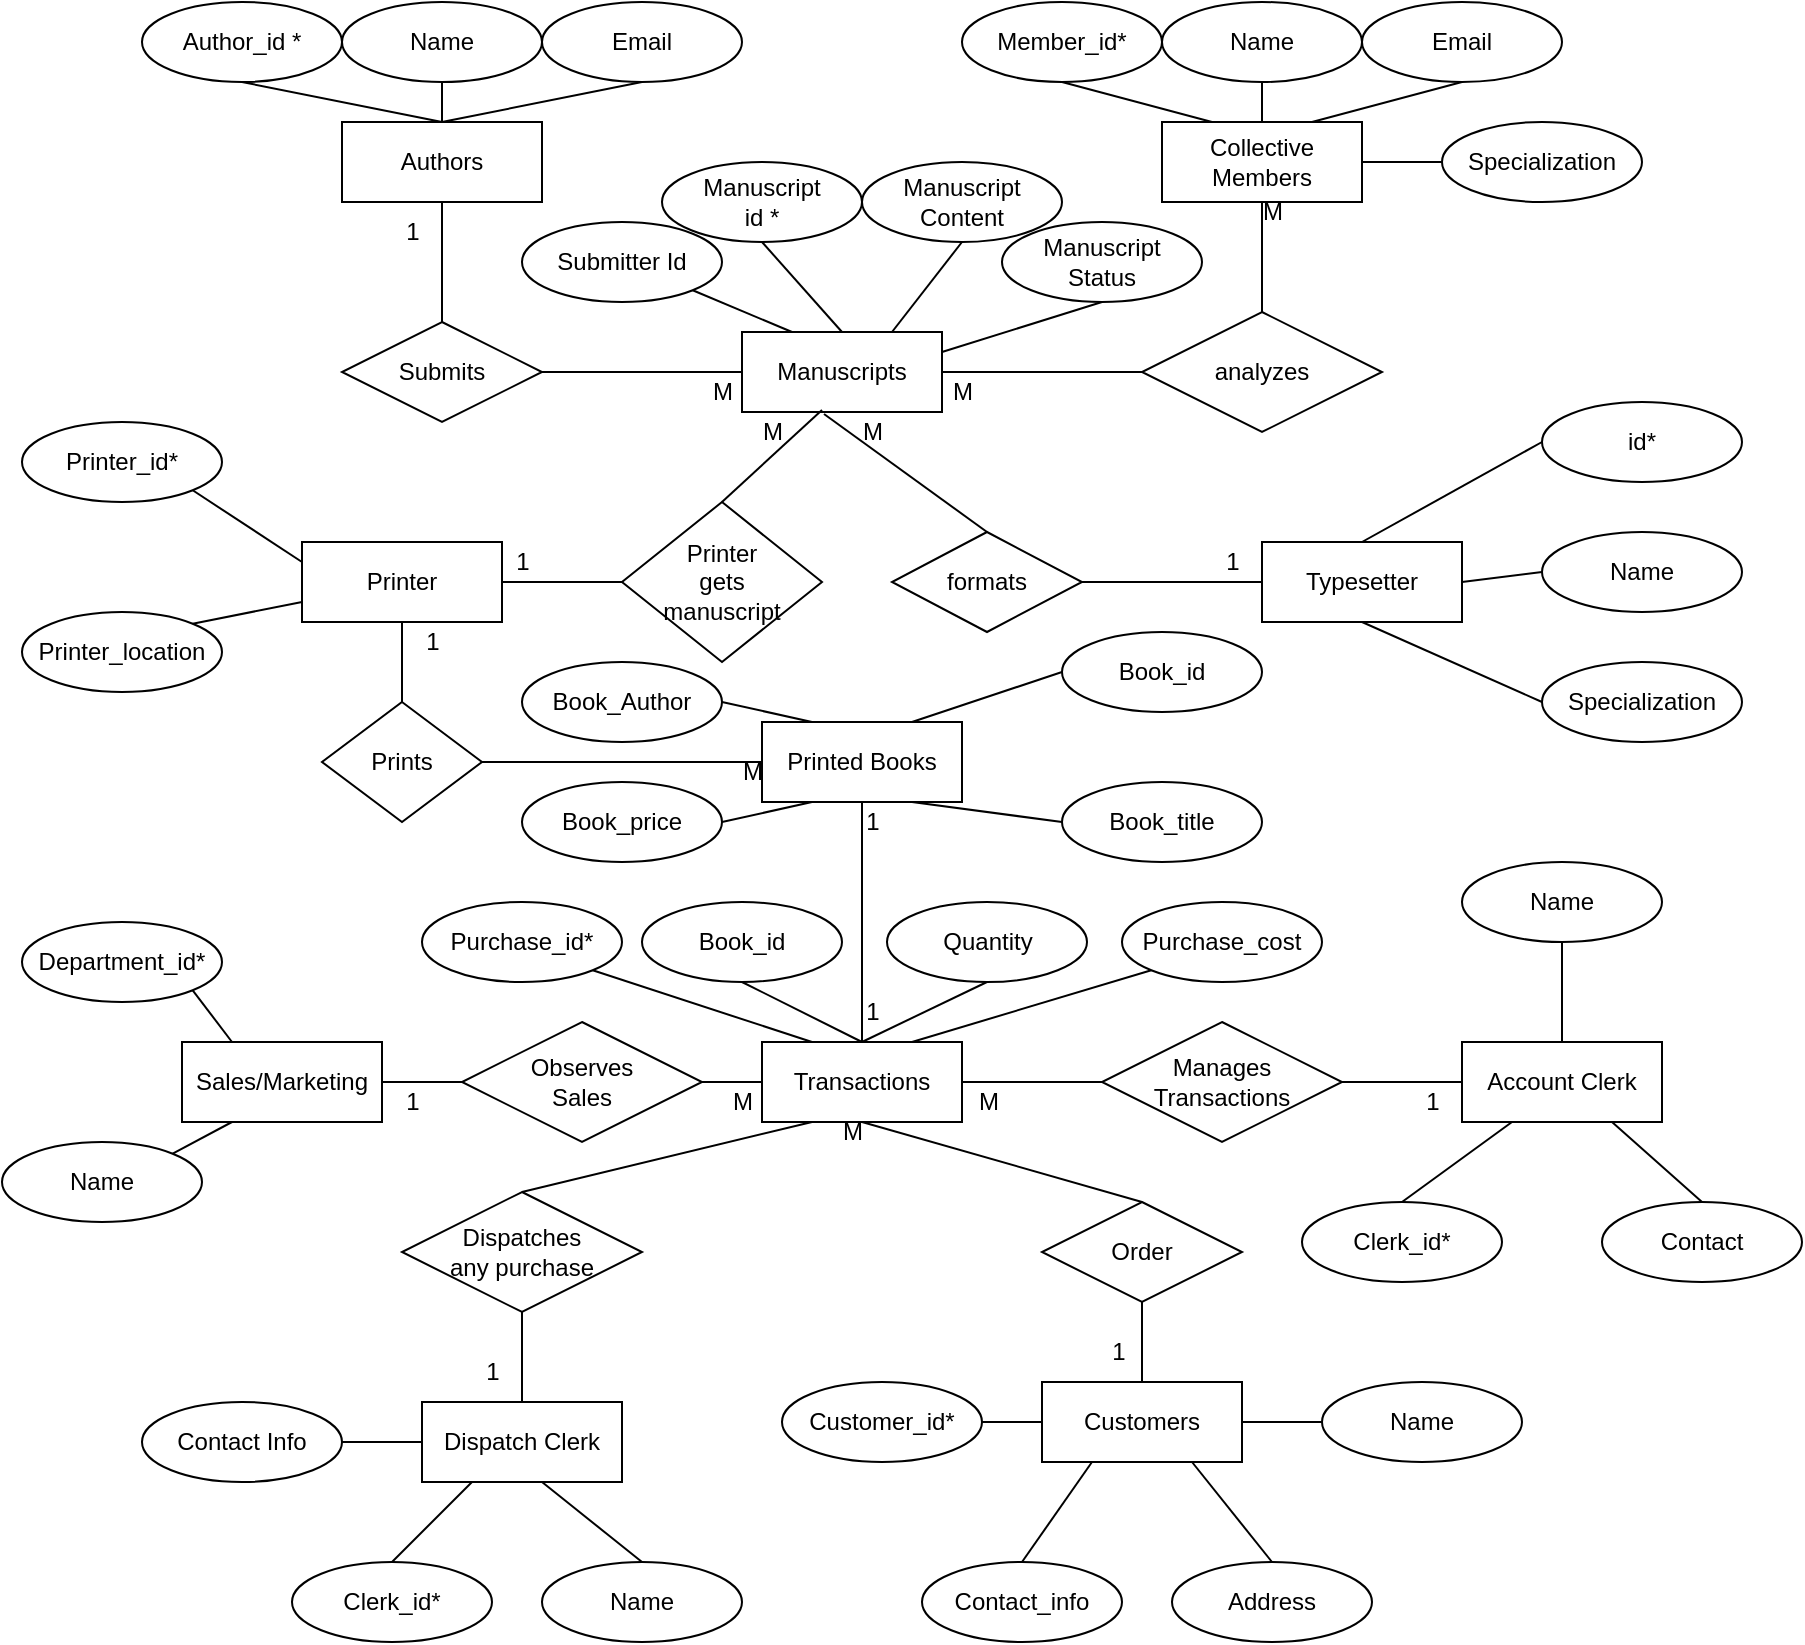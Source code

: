 <mxfile version="20.8.16" type="device"><diagram name="Page-1" id="jkutB4CZnMZSOsp0_Gi1"><mxGraphModel dx="2002" dy="688" grid="1" gridSize="10" guides="1" tooltips="1" connect="1" arrows="1" fold="1" page="1" pageScale="1" pageWidth="850" pageHeight="1100" math="0" shadow="0"><root><mxCell id="0"/><mxCell id="1" parent="0"/><mxCell id="mbgSqbDn9BYNUjfmIZfX-2" value="Collective Members" style="whiteSpace=wrap;html=1;align=center;" parent="1" vertex="1"><mxGeometry x="560" y="60" width="100" height="40" as="geometry"/></mxCell><mxCell id="mbgSqbDn9BYNUjfmIZfX-3" value="Authors" style="whiteSpace=wrap;html=1;align=center;" parent="1" vertex="1"><mxGeometry x="150" y="60" width="100" height="40" as="geometry"/></mxCell><mxCell id="mbgSqbDn9BYNUjfmIZfX-4" value="Manuscripts" style="whiteSpace=wrap;html=1;align=center;" parent="1" vertex="1"><mxGeometry x="350" y="165" width="100" height="40" as="geometry"/></mxCell><mxCell id="mbgSqbDn9BYNUjfmIZfX-5" value="Typesetter" style="whiteSpace=wrap;html=1;align=center;" parent="1" vertex="1"><mxGeometry x="610" y="270" width="100" height="40" as="geometry"/></mxCell><mxCell id="mbgSqbDn9BYNUjfmIZfX-6" value="Printer" style="whiteSpace=wrap;html=1;align=center;" parent="1" vertex="1"><mxGeometry x="130" y="270" width="100" height="40" as="geometry"/></mxCell><mxCell id="mbgSqbDn9BYNUjfmIZfX-7" value="Printed Books" style="whiteSpace=wrap;html=1;align=center;" parent="1" vertex="1"><mxGeometry x="360" y="360" width="100" height="40" as="geometry"/></mxCell><mxCell id="mbgSqbDn9BYNUjfmIZfX-8" value="Transactions" style="whiteSpace=wrap;html=1;align=center;" parent="1" vertex="1"><mxGeometry x="360" y="520" width="100" height="40" as="geometry"/></mxCell><mxCell id="mbgSqbDn9BYNUjfmIZfX-9" value="Account Clerk" style="whiteSpace=wrap;html=1;align=center;" parent="1" vertex="1"><mxGeometry x="710" y="520" width="100" height="40" as="geometry"/></mxCell><mxCell id="mbgSqbDn9BYNUjfmIZfX-10" value="Customers" style="whiteSpace=wrap;html=1;align=center;" parent="1" vertex="1"><mxGeometry x="500" y="690" width="100" height="40" as="geometry"/></mxCell><mxCell id="mbgSqbDn9BYNUjfmIZfX-11" value="Sales/Marketing" style="whiteSpace=wrap;html=1;align=center;" parent="1" vertex="1"><mxGeometry x="70" y="520" width="100" height="40" as="geometry"/></mxCell><mxCell id="mbgSqbDn9BYNUjfmIZfX-13" value="Submits" style="shape=rhombus;perimeter=rhombusPerimeter;whiteSpace=wrap;html=1;align=center;" parent="1" vertex="1"><mxGeometry x="150" y="160" width="100" height="50" as="geometry"/></mxCell><mxCell id="mbgSqbDn9BYNUjfmIZfX-17" value="analyzes" style="shape=rhombus;perimeter=rhombusPerimeter;whiteSpace=wrap;html=1;align=center;" parent="1" vertex="1"><mxGeometry x="550" y="155" width="120" height="60" as="geometry"/></mxCell><mxCell id="mbgSqbDn9BYNUjfmIZfX-18" value="formats" style="shape=rhombus;perimeter=rhombusPerimeter;whiteSpace=wrap;html=1;align=center;" parent="1" vertex="1"><mxGeometry x="425" y="265" width="95" height="50" as="geometry"/></mxCell><mxCell id="mbgSqbDn9BYNUjfmIZfX-25" value="" style="endArrow=none;html=1;rounded=0;exitX=0.5;exitY=0;exitDx=0;exitDy=0;entryX=0.5;entryY=1;entryDx=0;entryDy=0;" parent="1" source="mbgSqbDn9BYNUjfmIZfX-13" target="mbgSqbDn9BYNUjfmIZfX-3" edge="1"><mxGeometry relative="1" as="geometry"><mxPoint x="50" y="100" as="sourcePoint"/><mxPoint x="210" y="100" as="targetPoint"/></mxGeometry></mxCell><mxCell id="mbgSqbDn9BYNUjfmIZfX-26" value="" style="endArrow=none;html=1;rounded=0;exitX=1;exitY=0.5;exitDx=0;exitDy=0;entryX=0;entryY=0.5;entryDx=0;entryDy=0;" parent="1" source="mbgSqbDn9BYNUjfmIZfX-13" target="mbgSqbDn9BYNUjfmIZfX-4" edge="1"><mxGeometry relative="1" as="geometry"><mxPoint x="250" y="180" as="sourcePoint"/><mxPoint x="410" y="180" as="targetPoint"/></mxGeometry></mxCell><mxCell id="mbgSqbDn9BYNUjfmIZfX-28" value="" style="endArrow=none;html=1;rounded=0;entryX=0;entryY=0.5;entryDx=0;entryDy=0;" parent="1" source="mbgSqbDn9BYNUjfmIZfX-4" target="mbgSqbDn9BYNUjfmIZfX-17" edge="1"><mxGeometry relative="1" as="geometry"><mxPoint x="450" y="185" as="sourcePoint"/><mxPoint x="610" y="185" as="targetPoint"/></mxGeometry></mxCell><mxCell id="mbgSqbDn9BYNUjfmIZfX-29" value="" style="endArrow=none;html=1;rounded=0;entryX=0.5;entryY=0;entryDx=0;entryDy=0;exitX=0.5;exitY=1;exitDx=0;exitDy=0;" parent="1" source="mbgSqbDn9BYNUjfmIZfX-2" target="mbgSqbDn9BYNUjfmIZfX-17" edge="1"><mxGeometry relative="1" as="geometry"><mxPoint x="600" y="100" as="sourcePoint"/><mxPoint x="760" y="100" as="targetPoint"/></mxGeometry></mxCell><mxCell id="mbgSqbDn9BYNUjfmIZfX-31" value="" style="endArrow=none;html=1;rounded=0;entryX=0.5;entryY=0;entryDx=0;entryDy=0;exitX=0.41;exitY=1.025;exitDx=0;exitDy=0;exitPerimeter=0;" parent="1" source="mbgSqbDn9BYNUjfmIZfX-4" target="mbgSqbDn9BYNUjfmIZfX-18" edge="1"><mxGeometry relative="1" as="geometry"><mxPoint x="400" y="210" as="sourcePoint"/><mxPoint x="550" y="200" as="targetPoint"/></mxGeometry></mxCell><mxCell id="mbgSqbDn9BYNUjfmIZfX-33" value="" style="endArrow=none;html=1;rounded=0;entryX=0;entryY=0.5;entryDx=0;entryDy=0;exitX=1;exitY=0.5;exitDx=0;exitDy=0;" parent="1" source="mbgSqbDn9BYNUjfmIZfX-18" target="mbgSqbDn9BYNUjfmIZfX-5" edge="1"><mxGeometry relative="1" as="geometry"><mxPoint x="447.5" y="289.5" as="sourcePoint"/><mxPoint x="537.5" y="289.5" as="targetPoint"/></mxGeometry></mxCell><mxCell id="mbgSqbDn9BYNUjfmIZfX-34" value="Printer&lt;br&gt;gets &lt;br&gt;manuscript" style="shape=rhombus;perimeter=rhombusPerimeter;whiteSpace=wrap;html=1;align=center;" parent="1" vertex="1"><mxGeometry x="290" y="250" width="100" height="80" as="geometry"/></mxCell><mxCell id="mbgSqbDn9BYNUjfmIZfX-35" value="" style="endArrow=none;html=1;rounded=0;entryX=0.4;entryY=0.975;entryDx=0;entryDy=0;entryPerimeter=0;exitX=0.5;exitY=0;exitDx=0;exitDy=0;" parent="1" source="mbgSqbDn9BYNUjfmIZfX-34" target="mbgSqbDn9BYNUjfmIZfX-4" edge="1"><mxGeometry relative="1" as="geometry"><mxPoint x="220" y="220" as="sourcePoint"/><mxPoint x="380" y="220" as="targetPoint"/></mxGeometry></mxCell><mxCell id="mbgSqbDn9BYNUjfmIZfX-36" value="" style="endArrow=none;html=1;rounded=0;entryX=0;entryY=0.5;entryDx=0;entryDy=0;exitX=1;exitY=0.5;exitDx=0;exitDy=0;" parent="1" source="mbgSqbDn9BYNUjfmIZfX-6" target="mbgSqbDn9BYNUjfmIZfX-34" edge="1"><mxGeometry relative="1" as="geometry"><mxPoint x="160" y="240" as="sourcePoint"/><mxPoint x="320" y="240" as="targetPoint"/></mxGeometry></mxCell><mxCell id="mbgSqbDn9BYNUjfmIZfX-37" value="Prints" style="shape=rhombus;perimeter=rhombusPerimeter;whiteSpace=wrap;html=1;align=center;" parent="1" vertex="1"><mxGeometry x="140" y="350" width="80" height="60" as="geometry"/></mxCell><mxCell id="mbgSqbDn9BYNUjfmIZfX-38" value="" style="endArrow=none;html=1;rounded=0;entryX=0.5;entryY=1;entryDx=0;entryDy=0;exitX=0.5;exitY=0;exitDx=0;exitDy=0;" parent="1" source="mbgSqbDn9BYNUjfmIZfX-37" target="mbgSqbDn9BYNUjfmIZfX-6" edge="1"><mxGeometry relative="1" as="geometry"><mxPoint x="30" y="330" as="sourcePoint"/><mxPoint x="190" y="330" as="targetPoint"/></mxGeometry></mxCell><mxCell id="mbgSqbDn9BYNUjfmIZfX-39" value="" style="endArrow=none;html=1;rounded=0;entryX=1;entryY=0.5;entryDx=0;entryDy=0;exitX=0;exitY=0.5;exitDx=0;exitDy=0;" parent="1" source="mbgSqbDn9BYNUjfmIZfX-7" target="mbgSqbDn9BYNUjfmIZfX-37" edge="1"><mxGeometry relative="1" as="geometry"><mxPoint x="10" y="430" as="sourcePoint"/><mxPoint x="170" y="430" as="targetPoint"/></mxGeometry></mxCell><mxCell id="mbgSqbDn9BYNUjfmIZfX-40" value="Manages Transactions" style="shape=rhombus;perimeter=rhombusPerimeter;whiteSpace=wrap;html=1;align=center;" parent="1" vertex="1"><mxGeometry x="530" y="510" width="120" height="60" as="geometry"/></mxCell><mxCell id="mbgSqbDn9BYNUjfmIZfX-43" value="" style="endArrow=none;html=1;rounded=0;exitX=1;exitY=0.5;exitDx=0;exitDy=0;entryX=0;entryY=0.5;entryDx=0;entryDy=0;" parent="1" source="mbgSqbDn9BYNUjfmIZfX-40" target="mbgSqbDn9BYNUjfmIZfX-9" edge="1"><mxGeometry relative="1" as="geometry"><mxPoint x="470" y="440" as="sourcePoint"/><mxPoint x="630" y="440" as="targetPoint"/></mxGeometry></mxCell><mxCell id="mbgSqbDn9BYNUjfmIZfX-44" value="" style="endArrow=none;html=1;rounded=0;entryX=0;entryY=0.5;entryDx=0;entryDy=0;exitX=1;exitY=0.5;exitDx=0;exitDy=0;" parent="1" source="mbgSqbDn9BYNUjfmIZfX-8" target="mbgSqbDn9BYNUjfmIZfX-40" edge="1"><mxGeometry relative="1" as="geometry"><mxPoint x="300" y="450" as="sourcePoint"/><mxPoint x="460" y="450" as="targetPoint"/></mxGeometry></mxCell><mxCell id="mbgSqbDn9BYNUjfmIZfX-45" value="" style="endArrow=none;html=1;rounded=0;entryX=0.5;entryY=1;entryDx=0;entryDy=0;exitX=0.5;exitY=0;exitDx=0;exitDy=0;" parent="1" source="mbgSqbDn9BYNUjfmIZfX-8" target="mbgSqbDn9BYNUjfmIZfX-7" edge="1"><mxGeometry relative="1" as="geometry"><mxPoint x="240" y="440" as="sourcePoint"/><mxPoint x="400" y="440" as="targetPoint"/></mxGeometry></mxCell><mxCell id="mbgSqbDn9BYNUjfmIZfX-47" value="Observes&lt;br&gt;Sales" style="shape=rhombus;perimeter=rhombusPerimeter;whiteSpace=wrap;html=1;align=center;" parent="1" vertex="1"><mxGeometry x="210" y="510" width="120" height="60" as="geometry"/></mxCell><mxCell id="mbgSqbDn9BYNUjfmIZfX-48" value="" style="endArrow=none;html=1;rounded=0;entryX=0;entryY=0.5;entryDx=0;entryDy=0;exitX=1;exitY=0.5;exitDx=0;exitDy=0;" parent="1" source="mbgSqbDn9BYNUjfmIZfX-11" target="mbgSqbDn9BYNUjfmIZfX-47" edge="1"><mxGeometry relative="1" as="geometry"><mxPoint x="190" y="490" as="sourcePoint"/><mxPoint x="350" y="490" as="targetPoint"/></mxGeometry></mxCell><mxCell id="mbgSqbDn9BYNUjfmIZfX-49" value="" style="endArrow=none;html=1;rounded=0;entryX=0;entryY=0.5;entryDx=0;entryDy=0;exitX=1;exitY=0.5;exitDx=0;exitDy=0;" parent="1" source="mbgSqbDn9BYNUjfmIZfX-47" target="mbgSqbDn9BYNUjfmIZfX-8" edge="1"><mxGeometry relative="1" as="geometry"><mxPoint x="330" y="490" as="sourcePoint"/><mxPoint x="490" y="490" as="targetPoint"/></mxGeometry></mxCell><mxCell id="mbgSqbDn9BYNUjfmIZfX-50" value="Order" style="shape=rhombus;perimeter=rhombusPerimeter;whiteSpace=wrap;html=1;align=center;" parent="1" vertex="1"><mxGeometry x="500" y="600" width="100" height="50" as="geometry"/></mxCell><mxCell id="mbgSqbDn9BYNUjfmIZfX-51" value="" style="endArrow=none;html=1;rounded=0;entryX=0.5;entryY=1;entryDx=0;entryDy=0;exitX=0.5;exitY=0;exitDx=0;exitDy=0;" parent="1" source="mbgSqbDn9BYNUjfmIZfX-50" target="mbgSqbDn9BYNUjfmIZfX-8" edge="1"><mxGeometry relative="1" as="geometry"><mxPoint x="310" y="530" as="sourcePoint"/><mxPoint x="470" y="530" as="targetPoint"/></mxGeometry></mxCell><mxCell id="mbgSqbDn9BYNUjfmIZfX-52" value="" style="endArrow=none;html=1;rounded=0;entryX=0.5;entryY=1;entryDx=0;entryDy=0;exitX=0.5;exitY=0;exitDx=0;exitDy=0;" parent="1" source="mbgSqbDn9BYNUjfmIZfX-10" target="mbgSqbDn9BYNUjfmIZfX-50" edge="1"><mxGeometry relative="1" as="geometry"><mxPoint x="170" y="600" as="sourcePoint"/><mxPoint x="330" y="600" as="targetPoint"/></mxGeometry></mxCell><mxCell id="6_HDgtzvTmqTJm2VVKPU-2" value="Author_id *" style="ellipse;whiteSpace=wrap;html=1;align=center;" parent="1" vertex="1"><mxGeometry x="50" width="100" height="40" as="geometry"/></mxCell><mxCell id="6_HDgtzvTmqTJm2VVKPU-3" value="Name" style="ellipse;whiteSpace=wrap;html=1;align=center;" parent="1" vertex="1"><mxGeometry x="150" width="100" height="40" as="geometry"/></mxCell><mxCell id="6_HDgtzvTmqTJm2VVKPU-4" value="Email" style="ellipse;whiteSpace=wrap;html=1;align=center;" parent="1" vertex="1"><mxGeometry x="250" width="100" height="40" as="geometry"/></mxCell><mxCell id="6_HDgtzvTmqTJm2VVKPU-7" value="Manuscript&lt;br&gt;id *" style="ellipse;whiteSpace=wrap;html=1;align=center;" parent="1" vertex="1"><mxGeometry x="310" y="80" width="100" height="40" as="geometry"/></mxCell><mxCell id="6_HDgtzvTmqTJm2VVKPU-8" value="Manuscript Content" style="ellipse;whiteSpace=wrap;html=1;align=center;" parent="1" vertex="1"><mxGeometry x="410" y="80" width="100" height="40" as="geometry"/></mxCell><mxCell id="6_HDgtzvTmqTJm2VVKPU-9" value="Submitter Id" style="ellipse;whiteSpace=wrap;html=1;align=center;" parent="1" vertex="1"><mxGeometry x="240" y="110" width="100" height="40" as="geometry"/></mxCell><mxCell id="6_HDgtzvTmqTJm2VVKPU-10" value="Manuscript&lt;br&gt;Status" style="ellipse;whiteSpace=wrap;html=1;align=center;" parent="1" vertex="1"><mxGeometry x="480" y="110" width="100" height="40" as="geometry"/></mxCell><mxCell id="2zQ_1KgAmTuBmnHVHVtW-1" value="Member_id*" style="ellipse;whiteSpace=wrap;html=1;align=center;" parent="1" vertex="1"><mxGeometry x="460" width="100" height="40" as="geometry"/></mxCell><mxCell id="2zQ_1KgAmTuBmnHVHVtW-2" value="Name" style="ellipse;whiteSpace=wrap;html=1;align=center;" parent="1" vertex="1"><mxGeometry x="560" width="100" height="40" as="geometry"/></mxCell><mxCell id="2zQ_1KgAmTuBmnHVHVtW-3" value="Email" style="ellipse;whiteSpace=wrap;html=1;align=center;" parent="1" vertex="1"><mxGeometry x="660" width="100" height="40" as="geometry"/></mxCell><mxCell id="2zQ_1KgAmTuBmnHVHVtW-4" value="Specialization" style="ellipse;whiteSpace=wrap;html=1;align=center;" parent="1" vertex="1"><mxGeometry x="700" y="60" width="100" height="40" as="geometry"/></mxCell><mxCell id="2zQ_1KgAmTuBmnHVHVtW-6" value="Printer_id*" style="ellipse;whiteSpace=wrap;html=1;align=center;" parent="1" vertex="1"><mxGeometry x="-10" y="210" width="100" height="40" as="geometry"/></mxCell><mxCell id="2zQ_1KgAmTuBmnHVHVtW-7" value="Printer_location" style="ellipse;whiteSpace=wrap;html=1;align=center;" parent="1" vertex="1"><mxGeometry x="-10" y="305" width="100" height="40" as="geometry"/></mxCell><mxCell id="2zQ_1KgAmTuBmnHVHVtW-8" value="id*" style="ellipse;whiteSpace=wrap;html=1;align=center;" parent="1" vertex="1"><mxGeometry x="750" y="200" width="100" height="40" as="geometry"/></mxCell><mxCell id="2zQ_1KgAmTuBmnHVHVtW-9" value="Name" style="ellipse;whiteSpace=wrap;html=1;align=center;" parent="1" vertex="1"><mxGeometry x="750" y="265" width="100" height="40" as="geometry"/></mxCell><mxCell id="2zQ_1KgAmTuBmnHVHVtW-10" value="Specialization" style="ellipse;whiteSpace=wrap;html=1;align=center;" parent="1" vertex="1"><mxGeometry x="750" y="330" width="100" height="40" as="geometry"/></mxCell><mxCell id="2zQ_1KgAmTuBmnHVHVtW-11" value="Clerk_id*" style="ellipse;whiteSpace=wrap;html=1;align=center;" parent="1" vertex="1"><mxGeometry x="630" y="600" width="100" height="40" as="geometry"/></mxCell><mxCell id="2zQ_1KgAmTuBmnHVHVtW-12" value="Name" style="ellipse;whiteSpace=wrap;html=1;align=center;" parent="1" vertex="1"><mxGeometry x="710" y="430" width="100" height="40" as="geometry"/></mxCell><mxCell id="2zQ_1KgAmTuBmnHVHVtW-13" value="Contact" style="ellipse;whiteSpace=wrap;html=1;align=center;" parent="1" vertex="1"><mxGeometry x="780" y="600" width="100" height="40" as="geometry"/></mxCell><mxCell id="2zQ_1KgAmTuBmnHVHVtW-14" value="Book_id" style="ellipse;whiteSpace=wrap;html=1;align=center;" parent="1" vertex="1"><mxGeometry x="510" y="315" width="100" height="40" as="geometry"/></mxCell><mxCell id="2zQ_1KgAmTuBmnHVHVtW-15" value="Purchase_id*" style="ellipse;whiteSpace=wrap;html=1;align=center;" parent="1" vertex="1"><mxGeometry x="190" y="450" width="100" height="40" as="geometry"/></mxCell><mxCell id="2zQ_1KgAmTuBmnHVHVtW-16" value="Purchase_cost" style="ellipse;whiteSpace=wrap;html=1;align=center;" parent="1" vertex="1"><mxGeometry x="540" y="450" width="100" height="40" as="geometry"/></mxCell><mxCell id="2zQ_1KgAmTuBmnHVHVtW-18" value="Quantity" style="ellipse;whiteSpace=wrap;html=1;align=center;" parent="1" vertex="1"><mxGeometry x="422.5" y="450" width="100" height="40" as="geometry"/></mxCell><mxCell id="2zQ_1KgAmTuBmnHVHVtW-19" value="Book_title" style="ellipse;whiteSpace=wrap;html=1;align=center;" parent="1" vertex="1"><mxGeometry x="510" y="390" width="100" height="40" as="geometry"/></mxCell><mxCell id="2zQ_1KgAmTuBmnHVHVtW-20" value="Book_Author" style="ellipse;whiteSpace=wrap;html=1;align=center;" parent="1" vertex="1"><mxGeometry x="240" y="330" width="100" height="40" as="geometry"/></mxCell><mxCell id="2zQ_1KgAmTuBmnHVHVtW-21" value="Book_price" style="ellipse;whiteSpace=wrap;html=1;align=center;" parent="1" vertex="1"><mxGeometry x="240" y="390" width="100" height="40" as="geometry"/></mxCell><mxCell id="2zQ_1KgAmTuBmnHVHVtW-22" value="Book_id" style="ellipse;whiteSpace=wrap;html=1;align=center;" parent="1" vertex="1"><mxGeometry x="300" y="450" width="100" height="40" as="geometry"/></mxCell><mxCell id="2zQ_1KgAmTuBmnHVHVtW-26" value="Customer_id*" style="ellipse;whiteSpace=wrap;html=1;align=center;" parent="1" vertex="1"><mxGeometry x="370" y="690" width="100" height="40" as="geometry"/></mxCell><mxCell id="2zQ_1KgAmTuBmnHVHVtW-27" value="Name" style="ellipse;whiteSpace=wrap;html=1;align=center;" parent="1" vertex="1"><mxGeometry x="640" y="690" width="100" height="40" as="geometry"/></mxCell><mxCell id="2zQ_1KgAmTuBmnHVHVtW-28" value="Contact_info" style="ellipse;whiteSpace=wrap;html=1;align=center;" parent="1" vertex="1"><mxGeometry x="440" y="780" width="100" height="40" as="geometry"/></mxCell><mxCell id="2zQ_1KgAmTuBmnHVHVtW-29" value="Address" style="ellipse;whiteSpace=wrap;html=1;align=center;" parent="1" vertex="1"><mxGeometry x="565" y="780" width="100" height="40" as="geometry"/></mxCell><mxCell id="2zQ_1KgAmTuBmnHVHVtW-32" value="Department_id*" style="ellipse;whiteSpace=wrap;html=1;align=center;" parent="1" vertex="1"><mxGeometry x="-10" y="460" width="100" height="40" as="geometry"/></mxCell><mxCell id="2zQ_1KgAmTuBmnHVHVtW-33" value="Name" style="ellipse;whiteSpace=wrap;html=1;align=center;" parent="1" vertex="1"><mxGeometry x="-20" y="570" width="100" height="40" as="geometry"/></mxCell><mxCell id="2zQ_1KgAmTuBmnHVHVtW-35" value="" style="endArrow=none;html=1;rounded=0;entryX=0.5;entryY=0;entryDx=0;entryDy=0;exitX=0.5;exitY=1;exitDx=0;exitDy=0;" parent="1" source="6_HDgtzvTmqTJm2VVKPU-2" target="mbgSqbDn9BYNUjfmIZfX-3" edge="1"><mxGeometry relative="1" as="geometry"><mxPoint x="60" y="40" as="sourcePoint"/><mxPoint x="220" y="40" as="targetPoint"/></mxGeometry></mxCell><mxCell id="2zQ_1KgAmTuBmnHVHVtW-36" value="" style="endArrow=none;html=1;rounded=0;entryX=0.5;entryY=0;entryDx=0;entryDy=0;exitX=0.5;exitY=1;exitDx=0;exitDy=0;" parent="1" source="6_HDgtzvTmqTJm2VVKPU-3" target="mbgSqbDn9BYNUjfmIZfX-3" edge="1"><mxGeometry relative="1" as="geometry"><mxPoint x="180" y="40" as="sourcePoint"/><mxPoint x="340" y="40" as="targetPoint"/></mxGeometry></mxCell><mxCell id="2zQ_1KgAmTuBmnHVHVtW-37" value="" style="endArrow=none;html=1;rounded=0;entryX=0.5;entryY=1;entryDx=0;entryDy=0;exitX=0.5;exitY=0;exitDx=0;exitDy=0;" parent="1" source="mbgSqbDn9BYNUjfmIZfX-3" target="6_HDgtzvTmqTJm2VVKPU-4" edge="1"><mxGeometry relative="1" as="geometry"><mxPoint x="200" y="60" as="sourcePoint"/><mxPoint x="300" y="80" as="targetPoint"/></mxGeometry></mxCell><mxCell id="2zQ_1KgAmTuBmnHVHVtW-39" value="" style="endArrow=none;html=1;rounded=0;entryX=0.25;entryY=0;entryDx=0;entryDy=0;exitX=0.5;exitY=1;exitDx=0;exitDy=0;" parent="1" source="2zQ_1KgAmTuBmnHVHVtW-1" target="mbgSqbDn9BYNUjfmIZfX-2" edge="1"><mxGeometry relative="1" as="geometry"><mxPoint x="500" y="40" as="sourcePoint"/><mxPoint x="660" y="40" as="targetPoint"/></mxGeometry></mxCell><mxCell id="2zQ_1KgAmTuBmnHVHVtW-40" value="" style="endArrow=none;html=1;rounded=0;entryX=0.5;entryY=1;entryDx=0;entryDy=0;exitX=0.5;exitY=0;exitDx=0;exitDy=0;" parent="1" source="mbgSqbDn9BYNUjfmIZfX-2" target="2zQ_1KgAmTuBmnHVHVtW-2" edge="1"><mxGeometry relative="1" as="geometry"><mxPoint x="480" y="50" as="sourcePoint"/><mxPoint x="640" y="50" as="targetPoint"/></mxGeometry></mxCell><mxCell id="2zQ_1KgAmTuBmnHVHVtW-41" value="" style="endArrow=none;html=1;rounded=0;entryX=0.5;entryY=1;entryDx=0;entryDy=0;exitX=0.75;exitY=0;exitDx=0;exitDy=0;" parent="1" source="mbgSqbDn9BYNUjfmIZfX-2" target="2zQ_1KgAmTuBmnHVHVtW-3" edge="1"><mxGeometry relative="1" as="geometry"><mxPoint x="520" y="50" as="sourcePoint"/><mxPoint x="680" y="50" as="targetPoint"/></mxGeometry></mxCell><mxCell id="2zQ_1KgAmTuBmnHVHVtW-42" value="" style="endArrow=none;html=1;rounded=0;exitX=1;exitY=0.5;exitDx=0;exitDy=0;" parent="1" source="mbgSqbDn9BYNUjfmIZfX-2" edge="1"><mxGeometry relative="1" as="geometry"><mxPoint x="660" y="80" as="sourcePoint"/><mxPoint x="700" y="80" as="targetPoint"/></mxGeometry></mxCell><mxCell id="2zQ_1KgAmTuBmnHVHVtW-43" value="" style="endArrow=none;html=1;rounded=0;entryX=0.25;entryY=0;entryDx=0;entryDy=0;exitX=1;exitY=1;exitDx=0;exitDy=0;" parent="1" source="6_HDgtzvTmqTJm2VVKPU-9" target="mbgSqbDn9BYNUjfmIZfX-4" edge="1"><mxGeometry relative="1" as="geometry"><mxPoint x="290" y="150" as="sourcePoint"/><mxPoint x="450" y="150" as="targetPoint"/></mxGeometry></mxCell><mxCell id="2zQ_1KgAmTuBmnHVHVtW-44" value="" style="endArrow=none;html=1;rounded=0;entryX=0.5;entryY=0;entryDx=0;entryDy=0;exitX=0.5;exitY=1;exitDx=0;exitDy=0;" parent="1" source="6_HDgtzvTmqTJm2VVKPU-7" target="mbgSqbDn9BYNUjfmIZfX-4" edge="1"><mxGeometry relative="1" as="geometry"><mxPoint x="360" y="120" as="sourcePoint"/><mxPoint x="520" y="120" as="targetPoint"/></mxGeometry></mxCell><mxCell id="2zQ_1KgAmTuBmnHVHVtW-45" value="" style="endArrow=none;html=1;rounded=0;entryX=0.5;entryY=1;entryDx=0;entryDy=0;exitX=0.75;exitY=0;exitDx=0;exitDy=0;" parent="1" source="mbgSqbDn9BYNUjfmIZfX-4" target="6_HDgtzvTmqTJm2VVKPU-8" edge="1"><mxGeometry relative="1" as="geometry"><mxPoint x="280" y="150" as="sourcePoint"/><mxPoint x="440" y="150" as="targetPoint"/></mxGeometry></mxCell><mxCell id="2zQ_1KgAmTuBmnHVHVtW-46" value="" style="endArrow=none;html=1;rounded=0;entryX=0.5;entryY=1;entryDx=0;entryDy=0;exitX=1;exitY=0.25;exitDx=0;exitDy=0;" parent="1" source="mbgSqbDn9BYNUjfmIZfX-4" target="6_HDgtzvTmqTJm2VVKPU-10" edge="1"><mxGeometry relative="1" as="geometry"><mxPoint x="370" y="180" as="sourcePoint"/><mxPoint x="530" y="180" as="targetPoint"/></mxGeometry></mxCell><mxCell id="2zQ_1KgAmTuBmnHVHVtW-47" value="" style="endArrow=none;html=1;rounded=0;entryX=0;entryY=0.25;entryDx=0;entryDy=0;exitX=1;exitY=1;exitDx=0;exitDy=0;" parent="1" source="2zQ_1KgAmTuBmnHVHVtW-6" target="mbgSqbDn9BYNUjfmIZfX-6" edge="1"><mxGeometry relative="1" as="geometry"><mxPoint x="110" y="250" as="sourcePoint"/><mxPoint x="270" y="250" as="targetPoint"/></mxGeometry></mxCell><mxCell id="2zQ_1KgAmTuBmnHVHVtW-48" value="" style="endArrow=none;html=1;rounded=0;entryX=0;entryY=0.75;entryDx=0;entryDy=0;exitX=1;exitY=0;exitDx=0;exitDy=0;" parent="1" source="2zQ_1KgAmTuBmnHVHVtW-7" target="mbgSqbDn9BYNUjfmIZfX-6" edge="1"><mxGeometry relative="1" as="geometry"><mxPoint x="80" y="310" as="sourcePoint"/><mxPoint x="180" y="310" as="targetPoint"/></mxGeometry></mxCell><mxCell id="2zQ_1KgAmTuBmnHVHVtW-49" value="" style="endArrow=none;html=1;rounded=0;entryX=0.25;entryY=0;entryDx=0;entryDy=0;exitX=1;exitY=1;exitDx=0;exitDy=0;" parent="1" source="2zQ_1KgAmTuBmnHVHVtW-32" target="mbgSqbDn9BYNUjfmIZfX-11" edge="1"><mxGeometry relative="1" as="geometry"><mxPoint x="60" y="500" as="sourcePoint"/><mxPoint x="220" y="500" as="targetPoint"/></mxGeometry></mxCell><mxCell id="2zQ_1KgAmTuBmnHVHVtW-50" value="" style="endArrow=none;html=1;rounded=0;entryX=0.25;entryY=1;entryDx=0;entryDy=0;exitX=1;exitY=0;exitDx=0;exitDy=0;" parent="1" source="2zQ_1KgAmTuBmnHVHVtW-33" target="mbgSqbDn9BYNUjfmIZfX-11" edge="1"><mxGeometry relative="1" as="geometry"><mxPoint x="50" y="580" as="sourcePoint"/><mxPoint x="210" y="580" as="targetPoint"/></mxGeometry></mxCell><mxCell id="2zQ_1KgAmTuBmnHVHVtW-51" value="" style="endArrow=none;html=1;rounded=0;exitX=1;exitY=0.5;exitDx=0;exitDy=0;entryX=0.25;entryY=0;entryDx=0;entryDy=0;" parent="1" source="2zQ_1KgAmTuBmnHVHVtW-20" target="mbgSqbDn9BYNUjfmIZfX-7" edge="1"><mxGeometry relative="1" as="geometry"><mxPoint x="360" y="340" as="sourcePoint"/><mxPoint x="520" y="340" as="targetPoint"/></mxGeometry></mxCell><mxCell id="2zQ_1KgAmTuBmnHVHVtW-52" value="" style="endArrow=none;html=1;rounded=0;exitX=1;exitY=0.5;exitDx=0;exitDy=0;entryX=0.25;entryY=1;entryDx=0;entryDy=0;" parent="1" source="2zQ_1KgAmTuBmnHVHVtW-21" target="mbgSqbDn9BYNUjfmIZfX-7" edge="1"><mxGeometry relative="1" as="geometry"><mxPoint x="360" y="420" as="sourcePoint"/><mxPoint x="520" y="420" as="targetPoint"/></mxGeometry></mxCell><mxCell id="2zQ_1KgAmTuBmnHVHVtW-53" value="" style="endArrow=none;html=1;rounded=0;exitX=0.75;exitY=0;exitDx=0;exitDy=0;entryX=0;entryY=0.5;entryDx=0;entryDy=0;" parent="1" source="mbgSqbDn9BYNUjfmIZfX-7" target="2zQ_1KgAmTuBmnHVHVtW-14" edge="1"><mxGeometry relative="1" as="geometry"><mxPoint x="430" y="340" as="sourcePoint"/><mxPoint x="590" y="340" as="targetPoint"/></mxGeometry></mxCell><mxCell id="2zQ_1KgAmTuBmnHVHVtW-54" value="" style="endArrow=none;html=1;rounded=0;exitX=0.75;exitY=1;exitDx=0;exitDy=0;entryX=0;entryY=0.5;entryDx=0;entryDy=0;" parent="1" source="mbgSqbDn9BYNUjfmIZfX-7" target="2zQ_1KgAmTuBmnHVHVtW-19" edge="1"><mxGeometry relative="1" as="geometry"><mxPoint x="450" y="410" as="sourcePoint"/><mxPoint x="610" y="410" as="targetPoint"/></mxGeometry></mxCell><mxCell id="2zQ_1KgAmTuBmnHVHVtW-55" value="" style="endArrow=none;html=1;rounded=0;entryX=0.25;entryY=0;entryDx=0;entryDy=0;exitX=1;exitY=1;exitDx=0;exitDy=0;" parent="1" source="2zQ_1KgAmTuBmnHVHVtW-15" target="mbgSqbDn9BYNUjfmIZfX-8" edge="1"><mxGeometry relative="1" as="geometry"><mxPoint x="240" y="490" as="sourcePoint"/><mxPoint x="400" y="490" as="targetPoint"/></mxGeometry></mxCell><mxCell id="2zQ_1KgAmTuBmnHVHVtW-56" value="" style="endArrow=none;html=1;rounded=0;exitX=0.5;exitY=1;exitDx=0;exitDy=0;entryX=0.5;entryY=0;entryDx=0;entryDy=0;" parent="1" source="2zQ_1KgAmTuBmnHVHVtW-22" target="mbgSqbDn9BYNUjfmIZfX-8" edge="1"><mxGeometry relative="1" as="geometry"><mxPoint x="450" y="500" as="sourcePoint"/><mxPoint x="610" y="500" as="targetPoint"/></mxGeometry></mxCell><mxCell id="2zQ_1KgAmTuBmnHVHVtW-57" value="" style="endArrow=none;html=1;rounded=0;entryX=0.5;entryY=1;entryDx=0;entryDy=0;exitX=0.5;exitY=0;exitDx=0;exitDy=0;" parent="1" source="mbgSqbDn9BYNUjfmIZfX-8" target="2zQ_1KgAmTuBmnHVHVtW-18" edge="1"><mxGeometry relative="1" as="geometry"><mxPoint x="430" y="510" as="sourcePoint"/><mxPoint x="590" y="510" as="targetPoint"/></mxGeometry></mxCell><mxCell id="2zQ_1KgAmTuBmnHVHVtW-58" value="" style="endArrow=none;html=1;rounded=0;entryX=0;entryY=1;entryDx=0;entryDy=0;exitX=0.75;exitY=0;exitDx=0;exitDy=0;" parent="1" source="mbgSqbDn9BYNUjfmIZfX-8" target="2zQ_1KgAmTuBmnHVHVtW-16" edge="1"><mxGeometry relative="1" as="geometry"><mxPoint x="410" y="500" as="sourcePoint"/><mxPoint x="570" y="500" as="targetPoint"/></mxGeometry></mxCell><mxCell id="2zQ_1KgAmTuBmnHVHVtW-59" value="" style="endArrow=none;html=1;rounded=0;entryX=0;entryY=0.5;entryDx=0;entryDy=0;exitX=0.5;exitY=0;exitDx=0;exitDy=0;" parent="1" source="mbgSqbDn9BYNUjfmIZfX-5" target="2zQ_1KgAmTuBmnHVHVtW-8" edge="1"><mxGeometry relative="1" as="geometry"><mxPoint x="600" y="250" as="sourcePoint"/><mxPoint x="760" y="250" as="targetPoint"/></mxGeometry></mxCell><mxCell id="2zQ_1KgAmTuBmnHVHVtW-60" value="" style="endArrow=none;html=1;rounded=0;entryX=0;entryY=0.5;entryDx=0;entryDy=0;exitX=1;exitY=0.5;exitDx=0;exitDy=0;" parent="1" source="mbgSqbDn9BYNUjfmIZfX-5" target="2zQ_1KgAmTuBmnHVHVtW-9" edge="1"><mxGeometry relative="1" as="geometry"><mxPoint x="610" y="320" as="sourcePoint"/><mxPoint x="770" y="320" as="targetPoint"/></mxGeometry></mxCell><mxCell id="2zQ_1KgAmTuBmnHVHVtW-61" value="" style="endArrow=none;html=1;rounded=0;entryX=0;entryY=0.5;entryDx=0;entryDy=0;exitX=0.5;exitY=1;exitDx=0;exitDy=0;" parent="1" source="mbgSqbDn9BYNUjfmIZfX-5" target="2zQ_1KgAmTuBmnHVHVtW-10" edge="1"><mxGeometry relative="1" as="geometry"><mxPoint x="590" y="370" as="sourcePoint"/><mxPoint x="750" y="370" as="targetPoint"/></mxGeometry></mxCell><mxCell id="2zQ_1KgAmTuBmnHVHVtW-62" value="" style="endArrow=none;html=1;rounded=0;entryX=0.5;entryY=1;entryDx=0;entryDy=0;exitX=0.5;exitY=0;exitDx=0;exitDy=0;" parent="1" source="mbgSqbDn9BYNUjfmIZfX-9" target="2zQ_1KgAmTuBmnHVHVtW-12" edge="1"><mxGeometry relative="1" as="geometry"><mxPoint x="550" y="500" as="sourcePoint"/><mxPoint x="710" y="500" as="targetPoint"/></mxGeometry></mxCell><mxCell id="2zQ_1KgAmTuBmnHVHVtW-63" value="" style="endArrow=none;html=1;rounded=0;entryX=0.25;entryY=1;entryDx=0;entryDy=0;exitX=0.5;exitY=0;exitDx=0;exitDy=0;" parent="1" source="2zQ_1KgAmTuBmnHVHVtW-11" target="mbgSqbDn9BYNUjfmIZfX-9" edge="1"><mxGeometry relative="1" as="geometry"><mxPoint x="630" y="580" as="sourcePoint"/><mxPoint x="790" y="580" as="targetPoint"/></mxGeometry></mxCell><mxCell id="2zQ_1KgAmTuBmnHVHVtW-64" value="" style="endArrow=none;html=1;rounded=0;exitX=0.75;exitY=1;exitDx=0;exitDy=0;entryX=0.5;entryY=0;entryDx=0;entryDy=0;" parent="1" source="mbgSqbDn9BYNUjfmIZfX-9" target="2zQ_1KgAmTuBmnHVHVtW-13" edge="1"><mxGeometry relative="1" as="geometry"><mxPoint x="740" y="580" as="sourcePoint"/><mxPoint x="900" y="580" as="targetPoint"/></mxGeometry></mxCell><mxCell id="2zQ_1KgAmTuBmnHVHVtW-65" value="" style="endArrow=none;html=1;rounded=0;exitX=1;exitY=0.5;exitDx=0;exitDy=0;entryX=0;entryY=0.5;entryDx=0;entryDy=0;" parent="1" source="2zQ_1KgAmTuBmnHVHVtW-26" target="mbgSqbDn9BYNUjfmIZfX-10" edge="1"><mxGeometry relative="1" as="geometry"><mxPoint x="290" y="700" as="sourcePoint"/><mxPoint x="450" y="700" as="targetPoint"/></mxGeometry></mxCell><mxCell id="2zQ_1KgAmTuBmnHVHVtW-66" value="" style="endArrow=none;html=1;rounded=0;exitX=0.5;exitY=0;exitDx=0;exitDy=0;entryX=0.25;entryY=1;entryDx=0;entryDy=0;" parent="1" source="2zQ_1KgAmTuBmnHVHVtW-28" target="mbgSqbDn9BYNUjfmIZfX-10" edge="1"><mxGeometry relative="1" as="geometry"><mxPoint x="340" y="790" as="sourcePoint"/><mxPoint x="320" y="640" as="targetPoint"/></mxGeometry></mxCell><mxCell id="2zQ_1KgAmTuBmnHVHVtW-67" value="" style="endArrow=none;html=1;rounded=0;entryX=0.5;entryY=0;entryDx=0;entryDy=0;exitX=0.75;exitY=1;exitDx=0;exitDy=0;" parent="1" source="mbgSqbDn9BYNUjfmIZfX-10" target="2zQ_1KgAmTuBmnHVHVtW-29" edge="1"><mxGeometry relative="1" as="geometry"><mxPoint x="400" y="770" as="sourcePoint"/><mxPoint x="560" y="770" as="targetPoint"/></mxGeometry></mxCell><mxCell id="2zQ_1KgAmTuBmnHVHVtW-68" value="" style="endArrow=none;html=1;rounded=0;exitX=1;exitY=0.5;exitDx=0;exitDy=0;entryX=0;entryY=0.5;entryDx=0;entryDy=0;" parent="1" source="mbgSqbDn9BYNUjfmIZfX-10" target="2zQ_1KgAmTuBmnHVHVtW-27" edge="1"><mxGeometry relative="1" as="geometry"><mxPoint x="480" y="700" as="sourcePoint"/><mxPoint x="640" y="700" as="targetPoint"/></mxGeometry></mxCell><mxCell id="2zQ_1KgAmTuBmnHVHVtW-69" value="1" style="text;html=1;align=center;verticalAlign=middle;resizable=0;points=[];autosize=1;strokeColor=none;fillColor=none;" parent="1" vertex="1"><mxGeometry x="170" y="100" width="30" height="30" as="geometry"/></mxCell><mxCell id="2zQ_1KgAmTuBmnHVHVtW-70" value="M" style="text;html=1;align=center;verticalAlign=middle;resizable=0;points=[];autosize=1;strokeColor=none;fillColor=none;" parent="1" vertex="1"><mxGeometry x="325" y="180" width="30" height="30" as="geometry"/></mxCell><mxCell id="2zQ_1KgAmTuBmnHVHVtW-71" value="M" style="text;html=1;align=center;verticalAlign=middle;resizable=0;points=[];autosize=1;strokeColor=none;fillColor=none;" parent="1" vertex="1"><mxGeometry x="445" y="180" width="30" height="30" as="geometry"/></mxCell><mxCell id="2zQ_1KgAmTuBmnHVHVtW-72" value="M" style="text;html=1;align=center;verticalAlign=middle;resizable=0;points=[];autosize=1;strokeColor=none;fillColor=none;" parent="1" vertex="1"><mxGeometry x="600" y="90" width="30" height="30" as="geometry"/></mxCell><mxCell id="2zQ_1KgAmTuBmnHVHVtW-73" value="M" style="text;html=1;align=center;verticalAlign=middle;resizable=0;points=[];autosize=1;strokeColor=none;fillColor=none;" parent="1" vertex="1"><mxGeometry x="400" y="200" width="30" height="30" as="geometry"/></mxCell><mxCell id="2zQ_1KgAmTuBmnHVHVtW-74" value="M" style="text;html=1;align=center;verticalAlign=middle;resizable=0;points=[];autosize=1;strokeColor=none;fillColor=none;" parent="1" vertex="1"><mxGeometry x="350" y="200" width="30" height="30" as="geometry"/></mxCell><mxCell id="2zQ_1KgAmTuBmnHVHVtW-75" value="1" style="text;html=1;align=center;verticalAlign=middle;resizable=0;points=[];autosize=1;strokeColor=none;fillColor=none;" parent="1" vertex="1"><mxGeometry x="580" y="265" width="30" height="30" as="geometry"/></mxCell><mxCell id="2zQ_1KgAmTuBmnHVHVtW-76" value="1" style="text;html=1;align=center;verticalAlign=middle;resizable=0;points=[];autosize=1;strokeColor=none;fillColor=none;" parent="1" vertex="1"><mxGeometry x="225" y="265" width="30" height="30" as="geometry"/></mxCell><mxCell id="2zQ_1KgAmTuBmnHVHVtW-77" value="1" style="text;html=1;align=center;verticalAlign=middle;resizable=0;points=[];autosize=1;strokeColor=none;fillColor=none;" parent="1" vertex="1"><mxGeometry x="180" y="305" width="30" height="30" as="geometry"/></mxCell><mxCell id="2zQ_1KgAmTuBmnHVHVtW-78" value="1" style="text;html=1;align=center;verticalAlign=middle;resizable=0;points=[];autosize=1;strokeColor=none;fillColor=none;" parent="1" vertex="1"><mxGeometry x="400" y="395" width="30" height="30" as="geometry"/></mxCell><mxCell id="2zQ_1KgAmTuBmnHVHVtW-79" value="1" style="text;html=1;align=center;verticalAlign=middle;resizable=0;points=[];autosize=1;strokeColor=none;fillColor=none;" parent="1" vertex="1"><mxGeometry x="400" y="490" width="30" height="30" as="geometry"/></mxCell><mxCell id="2zQ_1KgAmTuBmnHVHVtW-82" value="M" style="text;html=1;align=center;verticalAlign=middle;resizable=0;points=[];autosize=1;strokeColor=none;fillColor=none;" parent="1" vertex="1"><mxGeometry x="340" y="370" width="30" height="30" as="geometry"/></mxCell><mxCell id="2zQ_1KgAmTuBmnHVHVtW-83" value="M" style="text;html=1;align=center;verticalAlign=middle;resizable=0;points=[];autosize=1;strokeColor=none;fillColor=none;" parent="1" vertex="1"><mxGeometry x="335" y="535" width="30" height="30" as="geometry"/></mxCell><mxCell id="2zQ_1KgAmTuBmnHVHVtW-84" value="M" style="text;html=1;align=center;verticalAlign=middle;resizable=0;points=[];autosize=1;strokeColor=none;fillColor=none;" parent="1" vertex="1"><mxGeometry x="457.5" y="535" width="30" height="30" as="geometry"/></mxCell><mxCell id="2zQ_1KgAmTuBmnHVHVtW-85" value="M" style="text;html=1;align=center;verticalAlign=middle;resizable=0;points=[];autosize=1;strokeColor=none;fillColor=none;" parent="1" vertex="1"><mxGeometry x="390" y="550" width="30" height="30" as="geometry"/></mxCell><mxCell id="2zQ_1KgAmTuBmnHVHVtW-86" value="1" style="text;html=1;align=center;verticalAlign=middle;resizable=0;points=[];autosize=1;strokeColor=none;fillColor=none;" parent="1" vertex="1"><mxGeometry x="170" y="535" width="30" height="30" as="geometry"/></mxCell><mxCell id="2zQ_1KgAmTuBmnHVHVtW-87" value="1" style="text;html=1;align=center;verticalAlign=middle;resizable=0;points=[];autosize=1;strokeColor=none;fillColor=none;" parent="1" vertex="1"><mxGeometry x="680" y="535" width="30" height="30" as="geometry"/></mxCell><mxCell id="2zQ_1KgAmTuBmnHVHVtW-88" value="1" style="text;html=1;align=center;verticalAlign=middle;resizable=0;points=[];autosize=1;strokeColor=none;fillColor=none;" parent="1" vertex="1"><mxGeometry x="522.5" y="660" width="30" height="30" as="geometry"/></mxCell><mxCell id="2zQ_1KgAmTuBmnHVHVtW-90" value="Dispatches&lt;br&gt;any purchase" style="shape=rhombus;perimeter=rhombusPerimeter;whiteSpace=wrap;html=1;align=center;" parent="1" vertex="1"><mxGeometry x="180" y="595" width="120" height="60" as="geometry"/></mxCell><mxCell id="2zQ_1KgAmTuBmnHVHVtW-91" value="Dispatch Clerk" style="whiteSpace=wrap;html=1;align=center;" parent="1" vertex="1"><mxGeometry x="190" y="700" width="100" height="40" as="geometry"/></mxCell><mxCell id="2zQ_1KgAmTuBmnHVHVtW-92" value="" style="endArrow=none;html=1;rounded=0;entryX=0.5;entryY=1;entryDx=0;entryDy=0;exitX=0.5;exitY=0;exitDx=0;exitDy=0;" parent="1" source="2zQ_1KgAmTuBmnHVHVtW-91" target="2zQ_1KgAmTuBmnHVHVtW-90" edge="1"><mxGeometry relative="1" as="geometry"><mxPoint x="150" y="680" as="sourcePoint"/><mxPoint x="310" y="680" as="targetPoint"/></mxGeometry></mxCell><mxCell id="2zQ_1KgAmTuBmnHVHVtW-93" value="" style="endArrow=none;html=1;rounded=0;exitX=0.5;exitY=0;exitDx=0;exitDy=0;entryX=0.25;entryY=1;entryDx=0;entryDy=0;" parent="1" source="2zQ_1KgAmTuBmnHVHVtW-90" target="mbgSqbDn9BYNUjfmIZfX-8" edge="1"><mxGeometry relative="1" as="geometry"><mxPoint x="310" y="600" as="sourcePoint"/><mxPoint x="470" y="600" as="targetPoint"/></mxGeometry></mxCell><mxCell id="2zQ_1KgAmTuBmnHVHVtW-95" value="1" style="text;html=1;align=center;verticalAlign=middle;resizable=0;points=[];autosize=1;strokeColor=none;fillColor=none;" parent="1" vertex="1"><mxGeometry x="210" y="670" width="30" height="30" as="geometry"/></mxCell><mxCell id="2zQ_1KgAmTuBmnHVHVtW-96" value="Clerk_id*" style="ellipse;whiteSpace=wrap;html=1;align=center;" parent="1" vertex="1"><mxGeometry x="125" y="780" width="100" height="40" as="geometry"/></mxCell><mxCell id="2zQ_1KgAmTuBmnHVHVtW-97" value="Name" style="ellipse;whiteSpace=wrap;html=1;align=center;" parent="1" vertex="1"><mxGeometry x="250" y="780" width="100" height="40" as="geometry"/></mxCell><mxCell id="2zQ_1KgAmTuBmnHVHVtW-98" value="Contact Info" style="ellipse;whiteSpace=wrap;html=1;align=center;" parent="1" vertex="1"><mxGeometry x="50" y="700" width="100" height="40" as="geometry"/></mxCell><mxCell id="2zQ_1KgAmTuBmnHVHVtW-99" value="" style="endArrow=none;html=1;rounded=0;entryX=0;entryY=0.5;entryDx=0;entryDy=0;exitX=1;exitY=0.5;exitDx=0;exitDy=0;" parent="1" source="2zQ_1KgAmTuBmnHVHVtW-98" target="2zQ_1KgAmTuBmnHVHVtW-91" edge="1"><mxGeometry relative="1" as="geometry"><mxPoint x="10" y="660" as="sourcePoint"/><mxPoint x="170" y="660" as="targetPoint"/></mxGeometry></mxCell><mxCell id="2zQ_1KgAmTuBmnHVHVtW-100" value="" style="endArrow=none;html=1;rounded=0;entryX=0.25;entryY=1;entryDx=0;entryDy=0;exitX=0.5;exitY=0;exitDx=0;exitDy=0;" parent="1" source="2zQ_1KgAmTuBmnHVHVtW-96" target="2zQ_1KgAmTuBmnHVHVtW-91" edge="1"><mxGeometry relative="1" as="geometry"><mxPoint x="120" y="760" as="sourcePoint"/><mxPoint x="280" y="760" as="targetPoint"/></mxGeometry></mxCell><mxCell id="2zQ_1KgAmTuBmnHVHVtW-101" value="" style="endArrow=none;html=1;rounded=0;exitX=0.6;exitY=1;exitDx=0;exitDy=0;exitPerimeter=0;entryX=0.5;entryY=0;entryDx=0;entryDy=0;" parent="1" source="2zQ_1KgAmTuBmnHVHVtW-91" target="2zQ_1KgAmTuBmnHVHVtW-97" edge="1"><mxGeometry relative="1" as="geometry"><mxPoint x="240" y="760" as="sourcePoint"/><mxPoint x="400" y="760" as="targetPoint"/></mxGeometry></mxCell></root></mxGraphModel></diagram></mxfile>
